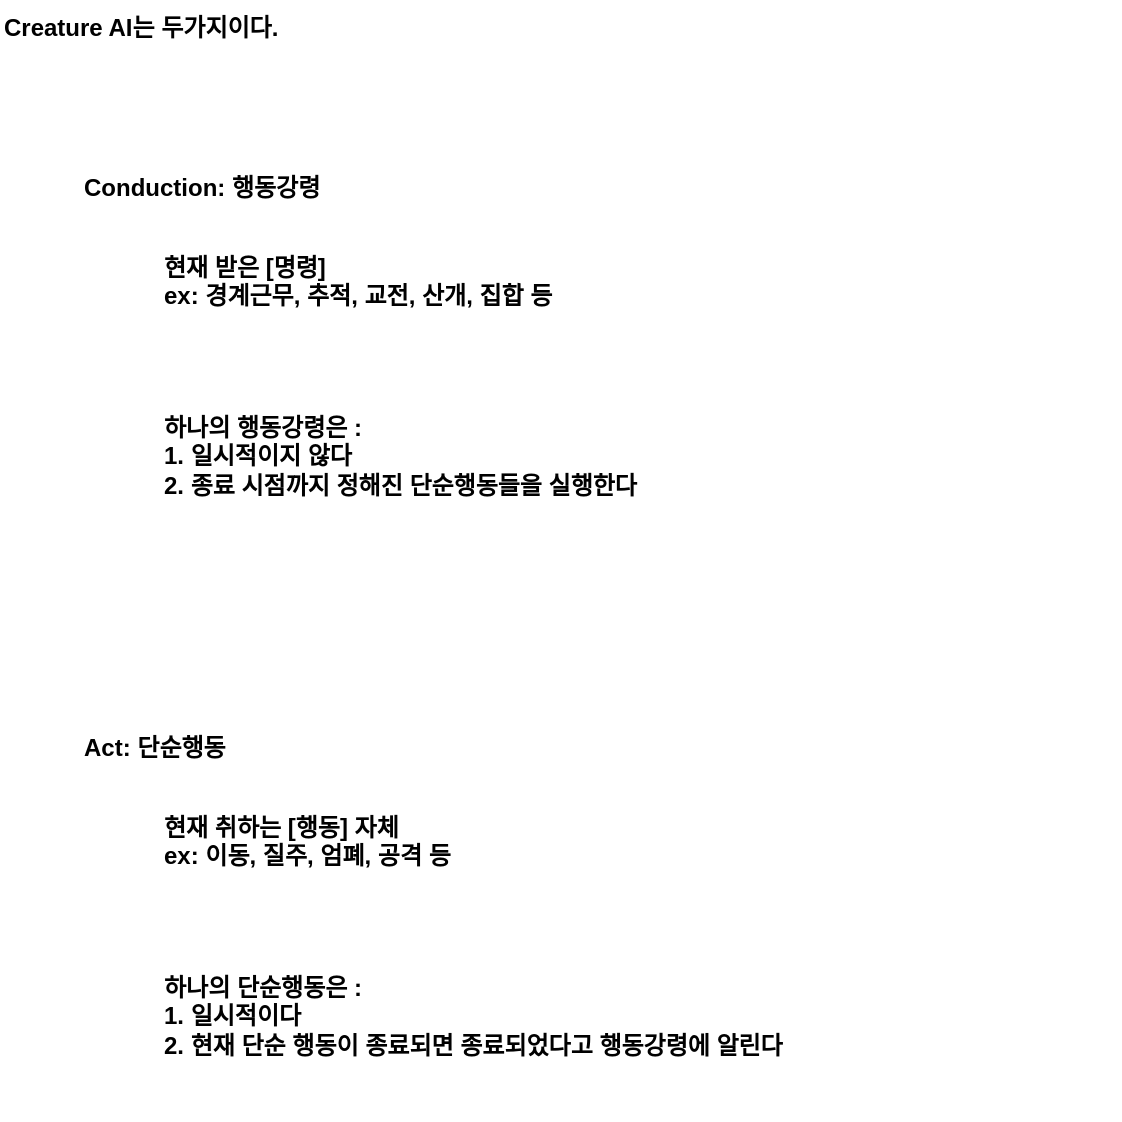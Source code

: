 <mxfile version="21.0.6" type="device" pages="2"><diagram id="C5RBs43oDa-KdzZeNtuy" name="Intro"><mxGraphModel dx="1434" dy="908" grid="1" gridSize="10" guides="1" tooltips="1" connect="1" arrows="1" fold="1" page="1" pageScale="1" pageWidth="827" pageHeight="1169" math="0" shadow="0"><root><mxCell id="WIyWlLk6GJQsqaUBKTNV-0"/><mxCell id="WIyWlLk6GJQsqaUBKTNV-1" parent="WIyWlLk6GJQsqaUBKTNV-0"/><mxCell id="hJcTUdlUinlOazGfZ7DR-0" value="Creature AI는 두가지이다." style="text;html=1;strokeColor=none;fillColor=none;align=left;verticalAlign=top;whiteSpace=wrap;rounded=0;fontStyle=1" parent="WIyWlLk6GJQsqaUBKTNV-1" vertex="1"><mxGeometry x="40" y="40" width="480" height="30" as="geometry"/></mxCell><mxCell id="hJcTUdlUinlOazGfZ7DR-1" value="Conduction: 행동강령" style="text;html=1;strokeColor=none;fillColor=none;align=left;verticalAlign=top;whiteSpace=wrap;rounded=0;fontStyle=1" parent="WIyWlLk6GJQsqaUBKTNV-1" vertex="1"><mxGeometry x="80" y="120" width="480" height="30" as="geometry"/></mxCell><mxCell id="hJcTUdlUinlOazGfZ7DR-2" value="현재 받은 [명령]&lt;br&gt;ex: 경계근무, 추적, 교전, 산개, 집합 등" style="text;html=1;strokeColor=none;fillColor=none;align=left;verticalAlign=top;whiteSpace=wrap;rounded=0;fontStyle=1" parent="WIyWlLk6GJQsqaUBKTNV-1" vertex="1"><mxGeometry x="120" y="160" width="480" height="30" as="geometry"/></mxCell><mxCell id="hJcTUdlUinlOazGfZ7DR-3" value="Act: 단순행동" style="text;html=1;strokeColor=none;fillColor=none;align=left;verticalAlign=top;whiteSpace=wrap;rounded=0;fontStyle=1" parent="WIyWlLk6GJQsqaUBKTNV-1" vertex="1"><mxGeometry x="80" y="400" width="480" height="30" as="geometry"/></mxCell><mxCell id="hJcTUdlUinlOazGfZ7DR-4" value="현재 취하는 [행동] 자체&lt;br&gt;ex: 이동, 질주, 엄폐, 공격 등" style="text;html=1;strokeColor=none;fillColor=none;align=left;verticalAlign=top;whiteSpace=wrap;rounded=0;fontStyle=1" parent="WIyWlLk6GJQsqaUBKTNV-1" vertex="1"><mxGeometry x="120" y="440" width="480" height="30" as="geometry"/></mxCell><mxCell id="hJcTUdlUinlOazGfZ7DR-5" value="하나의 행동강령은 :&lt;br&gt;1. 일시적이지 않다&lt;br&gt;2. 종료 시점까지 정해진 단순행동들을 실행한다" style="text;html=1;strokeColor=none;fillColor=none;align=left;verticalAlign=top;whiteSpace=wrap;rounded=0;fontStyle=1" parent="WIyWlLk6GJQsqaUBKTNV-1" vertex="1"><mxGeometry x="120" y="240" width="480" height="80" as="geometry"/></mxCell><mxCell id="hJcTUdlUinlOazGfZ7DR-6" value="하나의 단순행동은 :&lt;br&gt;1. 일시적이다&lt;br&gt;2. 현재 단순 행동이 종료되면 종료되었다고 행동강령에 알린다" style="text;html=1;strokeColor=none;fillColor=none;align=left;verticalAlign=top;whiteSpace=wrap;rounded=0;fontStyle=1" parent="WIyWlLk6GJQsqaUBKTNV-1" vertex="1"><mxGeometry x="120" y="520" width="480" height="80" as="geometry"/></mxCell></root></mxGraphModel></diagram><diagram id="S6DAw786PNGn-e52cw7e" name="Petrol"><mxGraphModel dx="4097" dy="2251" grid="1" gridSize="10" guides="1" tooltips="1" connect="1" arrows="1" fold="1" page="1" pageScale="1" pageWidth="827" pageHeight="1169" math="0" shadow="0"><root><mxCell id="0"/><mxCell id="1" parent="0"/><mxCell id="VMUJWk2rU8iNK_FT0oK8-1" value="행동강령: Petrol = 경비 임무" style="text;html=1;strokeColor=none;fillColor=none;align=left;verticalAlign=top;whiteSpace=wrap;rounded=0;fontStyle=1" parent="1" vertex="1"><mxGeometry x="40" y="40" width="480" height="30" as="geometry"/></mxCell><mxCell id="CsE7AJ1f9aKyAfl2zUwM-1" value="주어진 루트를 따라 왔다리 갔다리 한다.&lt;br&gt;끝 점에 도달 시 특정 조건으로 경계한다." style="text;html=1;strokeColor=none;fillColor=none;align=left;verticalAlign=top;whiteSpace=wrap;rounded=0;fontStyle=1" parent="1" vertex="1"><mxGeometry x="80" y="80" width="480" height="30" as="geometry"/></mxCell><mxCell id="S5n7hnJ3zYFoTvzLARi1-1" value="단순 행동 : Move = 이동" style="text;html=1;strokeColor=none;fillColor=none;align=left;verticalAlign=top;whiteSpace=wrap;rounded=0;fontStyle=1" parent="1" vertex="1"><mxGeometry x="40" y="440" width="480" height="30" as="geometry"/></mxCell><mxCell id="S5n7hnJ3zYFoTvzLARi1-2" value="주어진 목표 지점으로 이동[걷기 / 뛰기 / 잠복이동]" style="text;html=1;strokeColor=none;fillColor=none;align=left;verticalAlign=top;whiteSpace=wrap;rounded=0;fontStyle=1" parent="1" vertex="1"><mxGeometry x="80" y="480" width="480" height="30" as="geometry"/></mxCell><mxCell id="S5n7hnJ3zYFoTvzLARi1-5" value="행동 로직" style="text;html=1;strokeColor=none;fillColor=none;align=left;verticalAlign=top;whiteSpace=wrap;rounded=0;fontStyle=1" parent="1" vertex="1"><mxGeometry x="120" y="160" width="480" height="30" as="geometry"/></mxCell><mxCell id="S5n7hnJ3zYFoTvzLARi1-10" style="edgeStyle=orthogonalEdgeStyle;rounded=0;orthogonalLoop=1;jettySize=auto;html=1;" parent="1" source="S5n7hnJ3zYFoTvzLARi1-6" target="S5n7hnJ3zYFoTvzLARi1-9" edge="1"><mxGeometry relative="1" as="geometry"><Array as="points"><mxPoint x="130" y="255"/><mxPoint x="130" y="300"/></Array></mxGeometry></mxCell><mxCell id="S5n7hnJ3zYFoTvzLARi1-6" value="routeTrack[i] -&amp;gt; routeTrack[1+1] 로 Move &amp;lt;- routeTrack[routeTrack.Length - 1] 까지 반복" style="text;html=1;strokeColor=none;fillColor=none;align=left;verticalAlign=top;whiteSpace=wrap;rounded=0;fontStyle=1" parent="1" vertex="1"><mxGeometry x="160" y="240" width="560" height="30" as="geometry"/></mxCell><mxCell id="S5n7hnJ3zYFoTvzLARi1-7" value="조건: routeTrack = 루트가 표기된 2차원 float array" style="text;html=1;strokeColor=none;fillColor=none;align=left;verticalAlign=top;whiteSpace=wrap;rounded=0;fontStyle=1" parent="1" vertex="1"><mxGeometry x="160" y="200" width="480" height="30" as="geometry"/></mxCell><mxCell id="S5n7hnJ3zYFoTvzLARi1-11" style="edgeStyle=orthogonalEdgeStyle;rounded=0;orthogonalLoop=1;jettySize=auto;html=1;" parent="1" source="S5n7hnJ3zYFoTvzLARi1-9" target="S5n7hnJ3zYFoTvzLARi1-6" edge="1"><mxGeometry relative="1" as="geometry"><Array as="points"><mxPoint x="770" y="300"/><mxPoint x="770" y="255"/></Array></mxGeometry></mxCell><mxCell id="S5n7hnJ3zYFoTvzLARi1-9" value="WatchKeepingQueue가 바닥날때까지&amp;nbsp; WatchKeeping 진행" style="text;html=1;strokeColor=none;fillColor=none;align=left;verticalAlign=top;whiteSpace=wrap;rounded=0;fontStyle=1" parent="1" vertex="1"><mxGeometry x="160" y="280" width="560" height="30" as="geometry"/></mxCell><mxCell id="_aVVeP27uEOlDjIBrngn-33" value="단순 행동 : Gaze = 시야 응시" style="text;html=1;strokeColor=none;fillColor=none;align=left;verticalAlign=top;whiteSpace=wrap;rounded=0;fontStyle=1" parent="1" vertex="1"><mxGeometry x="40" y="560" width="480" height="30" as="geometry"/></mxCell><mxCell id="_aVVeP27uEOlDjIBrngn-34" value="[특정 각도] 방향을 [특정 시간] 만큼 응시" style="text;html=1;strokeColor=none;fillColor=none;align=left;verticalAlign=top;whiteSpace=wrap;rounded=0;fontStyle=1" parent="1" vertex="1"><mxGeometry x="80" y="600" width="480" height="30" as="geometry"/></mxCell><mxCell id="_aVVeP27uEOlDjIBrngn-3" value="Petrol 시작" style="rounded=1;whiteSpace=wrap;html=1;" parent="1" vertex="1"><mxGeometry x="920.0" y="80" width="160" height="80" as="geometry"/></mxCell><mxCell id="_aVVeP27uEOlDjIBrngn-6" style="edgeStyle=orthogonalEdgeStyle;rounded=0;orthogonalLoop=1;jettySize=auto;html=1;" parent="1" source="_aVVeP27uEOlDjIBrngn-3" target="_aVVeP27uEOlDjIBrngn-5" edge="1"><mxGeometry relative="1" as="geometry"/></mxCell><mxCell id="dI4T6jnHViEq2S0Txr_P-5" style="edgeStyle=orthogonalEdgeStyle;rounded=0;orthogonalLoop=1;jettySize=auto;html=1;" edge="1" parent="1" source="dI4T6jnHViEq2S0Txr_P-37" target="dI4T6jnHViEq2S0Txr_P-36"><mxGeometry relative="1" as="geometry"/></mxCell><mxCell id="dI4T6jnHViEq2S0Txr_P-38" style="edgeStyle=orthogonalEdgeStyle;rounded=0;orthogonalLoop=1;jettySize=auto;html=1;" edge="1" parent="1" source="_aVVeP27uEOlDjIBrngn-61" target="dI4T6jnHViEq2S0Txr_P-37"><mxGeometry relative="1" as="geometry"><Array as="points"><mxPoint x="1120.0" y="360"/><mxPoint x="1120.0" y="120"/></Array></mxGeometry></mxCell><mxCell id="_aVVeP27uEOlDjIBrngn-61" value="역/정 방향 반전해서&lt;br&gt;행동 큐 채우기" style="whiteSpace=wrap;html=1;" parent="1" vertex="1"><mxGeometry x="920.0" y="320" width="160" height="80" as="geometry"/></mxCell><mxCell id="dI4T6jnHViEq2S0Txr_P-13" style="edgeStyle=orthogonalEdgeStyle;rounded=0;orthogonalLoop=1;jettySize=auto;html=1;" edge="1" parent="1" source="_aVVeP27uEOlDjIBrngn-4" target="dI4T6jnHViEq2S0Txr_P-23"><mxGeometry relative="1" as="geometry"><mxPoint x="1000.474" y="880" as="targetPoint"/></mxGeometry></mxCell><mxCell id="dI4T6jnHViEq2S0Txr_P-15" value="NO" style="edgeStyle=orthogonalEdgeStyle;rounded=0;orthogonalLoop=1;jettySize=auto;html=1;" edge="1" parent="1" source="_aVVeP27uEOlDjIBrngn-4" target="dI4T6jnHViEq2S0Txr_P-14"><mxGeometry relative="1" as="geometry"/></mxCell><mxCell id="_aVVeP27uEOlDjIBrngn-4" value="이동?" style="rhombus;whiteSpace=wrap;html=1;" parent="1" vertex="1"><mxGeometry x="921.0" y="640" width="160" height="160" as="geometry"/></mxCell><mxCell id="ISZphbtOeUO6pAVbJbfr-12" style="edgeStyle=orthogonalEdgeStyle;rounded=0;orthogonalLoop=1;jettySize=auto;html=1;" parent="1" source="_aVVeP27uEOlDjIBrngn-5" target="_aVVeP27uEOlDjIBrngn-61" edge="1"><mxGeometry relative="1" as="geometry"/></mxCell><mxCell id="_aVVeP27uEOlDjIBrngn-5" value="curIdx = 0;" style="rounded=0;whiteSpace=wrap;html=1;" parent="1" vertex="1"><mxGeometry x="921.0" y="200" width="159" height="80" as="geometry"/></mxCell><mxCell id="ISZphbtOeUO6pAVbJbfr-14" value="Petrol 종료" style="rounded=1;whiteSpace=wrap;html=1;" parent="1" vertex="1"><mxGeometry x="1400.0" y="80" width="160" height="80" as="geometry"/></mxCell><mxCell id="dI4T6jnHViEq2S0Txr_P-7" value="NO" style="edgeStyle=orthogonalEdgeStyle;rounded=0;orthogonalLoop=1;jettySize=auto;html=1;" edge="1" parent="1" source="dI4T6jnHViEq2S0Txr_P-4" target="ISZphbtOeUO6pAVbJbfr-14"><mxGeometry relative="1" as="geometry"/></mxCell><mxCell id="dI4T6jnHViEq2S0Txr_P-47" value="YES" style="edgeStyle=orthogonalEdgeStyle;rounded=0;orthogonalLoop=1;jettySize=auto;html=1;" edge="1" parent="1" source="dI4T6jnHViEq2S0Txr_P-4" target="dI4T6jnHViEq2S0Txr_P-6"><mxGeometry relative="1" as="geometry"/></mxCell><mxCell id="dI4T6jnHViEq2S0Txr_P-4" value="아직 대기중인&lt;br&gt;행동이 있는가?" style="rhombus;whiteSpace=wrap;html=1;" vertex="1" parent="1"><mxGeometry x="1400.0" y="240" width="160" height="160" as="geometry"/></mxCell><mxCell id="dI4T6jnHViEq2S0Txr_P-41" style="edgeStyle=orthogonalEdgeStyle;rounded=0;orthogonalLoop=1;jettySize=auto;html=1;" edge="1" parent="1" source="dI4T6jnHViEq2S0Txr_P-6" target="_aVVeP27uEOlDjIBrngn-4"><mxGeometry relative="1" as="geometry"><Array as="points"><mxPoint x="1480.0" y="560"/><mxPoint x="1001.0" y="560"/></Array></mxGeometry></mxCell><mxCell id="dI4T6jnHViEq2S0Txr_P-6" value="switch 다음 행동" style="rhombus;whiteSpace=wrap;html=1;" vertex="1" parent="1"><mxGeometry x="1400.0" y="440" width="160" height="160" as="geometry"/></mxCell><mxCell id="dI4T6jnHViEq2S0Txr_P-17" value="NO" style="edgeStyle=orthogonalEdgeStyle;rounded=0;orthogonalLoop=1;jettySize=auto;html=1;" edge="1" parent="1" source="dI4T6jnHViEq2S0Txr_P-14" target="dI4T6jnHViEq2S0Txr_P-16"><mxGeometry relative="1" as="geometry"/></mxCell><mxCell id="dI4T6jnHViEq2S0Txr_P-31" style="edgeStyle=orthogonalEdgeStyle;rounded=0;orthogonalLoop=1;jettySize=auto;html=1;" edge="1" parent="1" source="dI4T6jnHViEq2S0Txr_P-14" target="dI4T6jnHViEq2S0Txr_P-27"><mxGeometry relative="1" as="geometry"/></mxCell><mxCell id="dI4T6jnHViEq2S0Txr_P-14" value="회전?" style="rhombus;whiteSpace=wrap;html=1;" vertex="1" parent="1"><mxGeometry x="1160.0" y="640" width="160" height="160" as="geometry"/></mxCell><mxCell id="dI4T6jnHViEq2S0Txr_P-46" style="edgeStyle=orthogonalEdgeStyle;rounded=0;orthogonalLoop=1;jettySize=auto;html=1;" edge="1" parent="1" source="dI4T6jnHViEq2S0Txr_P-16" target="dI4T6jnHViEq2S0Txr_P-36"><mxGeometry relative="1" as="geometry"><mxPoint x="1820.0" y="510" as="targetPoint"/><Array as="points"><mxPoint x="1480.0" y="1320"/><mxPoint x="880.0" y="1320"/><mxPoint x="880.0" y="480"/><mxPoint x="1240.0" y="480"/></Array></mxGeometry></mxCell><mxCell id="dI4T6jnHViEq2S0Txr_P-16" value="Default" style="rhombus;whiteSpace=wrap;html=1;" vertex="1" parent="1"><mxGeometry x="1400.0" y="640" width="160" height="160" as="geometry"/></mxCell><mxCell id="dI4T6jnHViEq2S0Txr_P-44" style="edgeStyle=orthogonalEdgeStyle;rounded=0;orthogonalLoop=1;jettySize=auto;html=1;" edge="1" parent="1" source="dI4T6jnHViEq2S0Txr_P-23" target="dI4T6jnHViEq2S0Txr_P-36"><mxGeometry relative="1" as="geometry"><Array as="points"><mxPoint x="880.0" y="1080"/><mxPoint x="880.0" y="480"/><mxPoint x="1240.0" y="480"/></Array></mxGeometry></mxCell><mxCell id="dI4T6jnHViEq2S0Txr_P-23" value="이동하기" style="swimlane;whiteSpace=wrap;html=1;" vertex="1" parent="1"><mxGeometry x="921.0" y="880" width="200" height="400" as="geometry"/></mxCell><mxCell id="dI4T6jnHViEq2S0Txr_P-32" style="edgeStyle=orthogonalEdgeStyle;rounded=0;orthogonalLoop=1;jettySize=auto;html=1;" edge="1" parent="dI4T6jnHViEq2S0Txr_P-23" source="dI4T6jnHViEq2S0Txr_P-24" target="dI4T6jnHViEq2S0Txr_P-25"><mxGeometry relative="1" as="geometry"/></mxCell><mxCell id="dI4T6jnHViEq2S0Txr_P-24" value="이동 종료까지 &lt;br&gt;다음 행동 실행 막기&lt;br&gt;curStatus = 3" style="whiteSpace=wrap;html=1;" vertex="1" parent="dI4T6jnHViEq2S0Txr_P-23"><mxGeometry x="20" y="40" width="160" height="80" as="geometry"/></mxCell><mxCell id="dI4T6jnHViEq2S0Txr_P-33" style="edgeStyle=orthogonalEdgeStyle;rounded=0;orthogonalLoop=1;jettySize=auto;html=1;" edge="1" parent="dI4T6jnHViEq2S0Txr_P-23" source="dI4T6jnHViEq2S0Txr_P-25" target="dI4T6jnHViEq2S0Txr_P-26"><mxGeometry relative="1" as="geometry"/></mxCell><mxCell id="dI4T6jnHViEq2S0Txr_P-25" value="이동하기&lt;br&gt;Coroutine으로 동기처리" style="whiteSpace=wrap;html=1;" vertex="1" parent="dI4T6jnHViEq2S0Txr_P-23"><mxGeometry x="20" y="160" width="160" height="80" as="geometry"/></mxCell><mxCell id="dI4T6jnHViEq2S0Txr_P-26" value="이동 종료&lt;br&gt;curStatus = 2" style="whiteSpace=wrap;html=1;" vertex="1" parent="dI4T6jnHViEq2S0Txr_P-23"><mxGeometry x="20" y="280" width="160" height="80" as="geometry"/></mxCell><mxCell id="dI4T6jnHViEq2S0Txr_P-45" style="edgeStyle=orthogonalEdgeStyle;rounded=0;orthogonalLoop=1;jettySize=auto;html=1;" edge="1" parent="1" source="dI4T6jnHViEq2S0Txr_P-27" target="dI4T6jnHViEq2S0Txr_P-36"><mxGeometry relative="1" as="geometry"><Array as="points"><mxPoint x="1260.0" y="1320"/><mxPoint x="880.0" y="1320"/><mxPoint x="880.0" y="480"/><mxPoint x="1240.0" y="480"/></Array></mxGeometry></mxCell><mxCell id="dI4T6jnHViEq2S0Txr_P-27" value="회전하기" style="swimlane;whiteSpace=wrap;html=1;" vertex="1" parent="1"><mxGeometry x="1160.0" y="880" width="200" height="400" as="geometry"/></mxCell><mxCell id="dI4T6jnHViEq2S0Txr_P-34" style="edgeStyle=orthogonalEdgeStyle;rounded=0;orthogonalLoop=1;jettySize=auto;html=1;" edge="1" parent="dI4T6jnHViEq2S0Txr_P-27" source="dI4T6jnHViEq2S0Txr_P-28" target="dI4T6jnHViEq2S0Txr_P-29"><mxGeometry relative="1" as="geometry"/></mxCell><mxCell id="dI4T6jnHViEq2S0Txr_P-28" value="회전 종료까지 &lt;br&gt;다음 행동 실행 막기&lt;br&gt;curStatus = 3" style="whiteSpace=wrap;html=1;" vertex="1" parent="dI4T6jnHViEq2S0Txr_P-27"><mxGeometry x="20" y="40" width="160" height="80" as="geometry"/></mxCell><mxCell id="dI4T6jnHViEq2S0Txr_P-35" style="edgeStyle=orthogonalEdgeStyle;rounded=0;orthogonalLoop=1;jettySize=auto;html=1;" edge="1" parent="dI4T6jnHViEq2S0Txr_P-27" source="dI4T6jnHViEq2S0Txr_P-29" target="dI4T6jnHViEq2S0Txr_P-30"><mxGeometry relative="1" as="geometry"/></mxCell><mxCell id="dI4T6jnHViEq2S0Txr_P-29" value="회전하기&lt;br&gt;Coroutine으로 동기처리" style="whiteSpace=wrap;html=1;" vertex="1" parent="dI4T6jnHViEq2S0Txr_P-27"><mxGeometry x="20" y="160" width="160" height="80" as="geometry"/></mxCell><mxCell id="dI4T6jnHViEq2S0Txr_P-30" value="회전 종료&lt;br&gt;curStatus = 2" style="whiteSpace=wrap;html=1;" vertex="1" parent="dI4T6jnHViEq2S0Txr_P-27"><mxGeometry x="20" y="280" width="160" height="80" as="geometry"/></mxCell><mxCell id="dI4T6jnHViEq2S0Txr_P-39" value="YES" style="edgeStyle=orthogonalEdgeStyle;rounded=0;orthogonalLoop=1;jettySize=auto;html=1;" edge="1" parent="1" source="dI4T6jnHViEq2S0Txr_P-36" target="dI4T6jnHViEq2S0Txr_P-4"><mxGeometry relative="1" as="geometry"/></mxCell><mxCell id="dI4T6jnHViEq2S0Txr_P-36" value="실행 가능 상태인가?&lt;br&gt;curStatus == 2" style="rhombus;whiteSpace=wrap;html=1;" vertex="1" parent="1"><mxGeometry x="1160.0" y="240" width="160" height="160" as="geometry"/></mxCell><mxCell id="dI4T6jnHViEq2S0Txr_P-37" value="실행 가능 상태로 설정&lt;br&gt;curStatus = 2" style="whiteSpace=wrap;html=1;" vertex="1" parent="1"><mxGeometry x="1160.0" y="80" width="160" height="80" as="geometry"/></mxCell><mxCell id="dI4T6jnHViEq2S0Txr_P-40" value="NO" style="edgeStyle=orthogonalEdgeStyle;rounded=0;orthogonalLoop=1;jettySize=auto;html=1;" edge="1" parent="1" source="dI4T6jnHViEq2S0Txr_P-36" target="dI4T6jnHViEq2S0Txr_P-36"><mxGeometry x="-0.5" y="10" relative="1" as="geometry"><mxPoint as="offset"/></mxGeometry></mxCell></root></mxGraphModel></diagram></mxfile>
